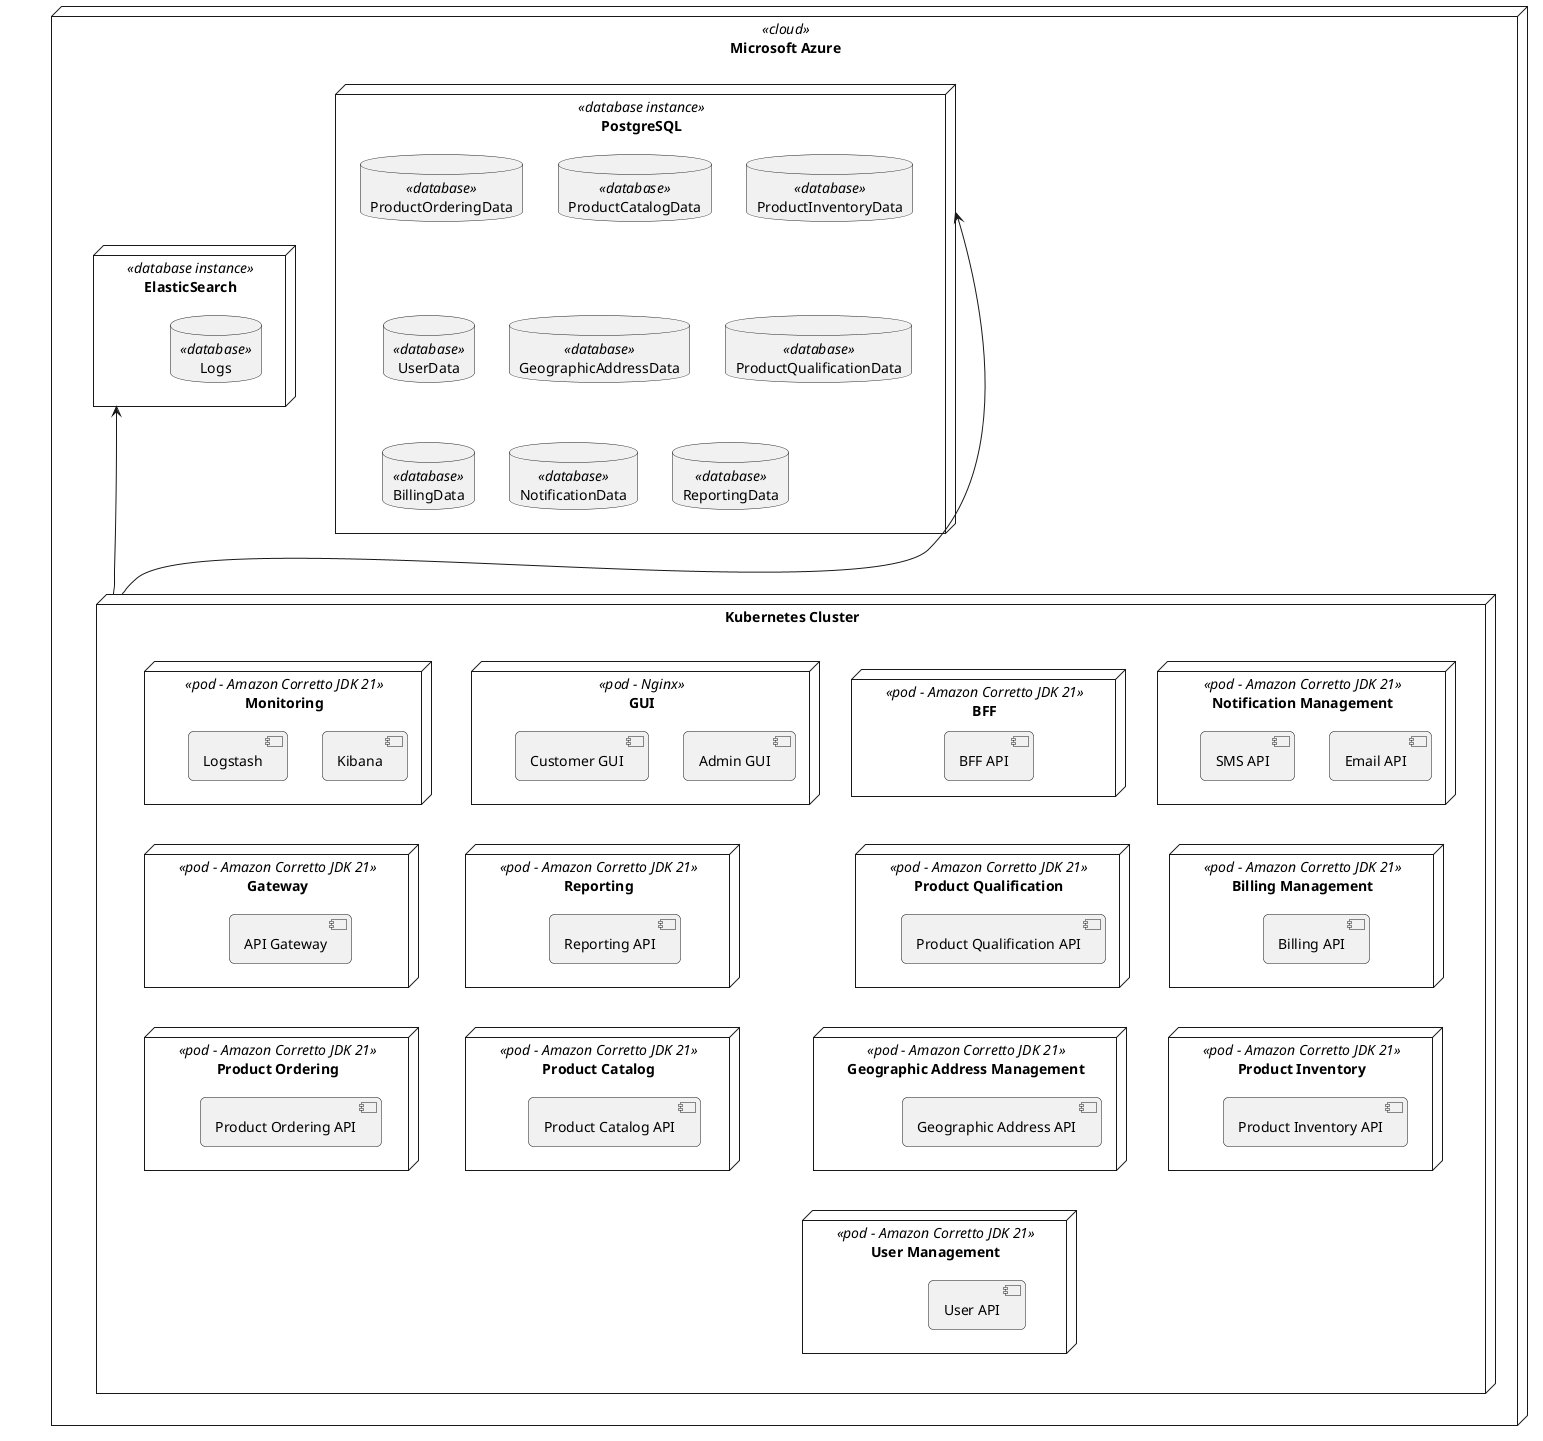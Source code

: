 @startuml
skinparam roundCorner 10

node "Microsoft Azure" <<cloud>> {
    node "Kubernetes Cluster" {
        node "Product Ordering" <<pod - Amazon Corretto JDK 21>> {
            component "Product Ordering API"
        }
        node "Product Catalog" <<pod - Amazon Corretto JDK 21>> {
            component "Product Catalog API"
        }
        node "Product Inventory" <<pod - Amazon Corretto JDK 21>> {
            component "Product Inventory API"
        }
        node "User Management" <<pod - Amazon Corretto JDK 21>> {
            component "User API"
        }
        node "Geographic Address Management" <<pod - Amazon Corretto JDK 21>> {
            component "Geographic Address API"
        }
        node "Product Qualification" <<pod - Amazon Corretto JDK 21>> {
            component "Product Qualification API"
        }
        node "Billing Management" <<pod - Amazon Corretto JDK 21>> {
            component "Billing API"
        }
        node "Notification Management" <<pod - Amazon Corretto JDK 21>> {
            component "Email API"
            component "SMS API"
        }
        node "Reporting" <<pod - Amazon Corretto JDK 21>> {
            component "Reporting API"
        }
        node "BFF" <<pod - Amazon Corretto JDK 21>> {
            component "BFF API"
        }
        node "Gateway" <<pod - Amazon Corretto JDK 21>> {
            component "API Gateway"
        }
        node "GUI" <<pod - Nginx>> {
            component "Admin GUI"
            component "Customer GUI"
        }
        node "Monitoring" <<pod - Amazon Corretto JDK 21>> {
            component "Kibana"
            component "Logstash"
        }
    }
    node ElasticSearch <<database instance>> {
        database Logs <<database>>
    }

    node PostgreSQL <<database instance>> {
        database ProductOrderingData <<database>>
        database ProductCatalogData <<database>>
        database ProductInventoryData <<database>>
        database UserData <<database>>
        database GeographicAddressData <<database>>
        database ProductQualificationData <<database>>
        database BillingData <<database>>
        database NotificationData <<database>>
        database ReportingData <<database>>
    }
}

"Kubernetes Cluster" -down-> ElasticSearch
"Kubernetes Cluster" -> PostgreSQL

' Layout ---------------------------------------------------
"Monitoring" -[hidden]-> Gateway
GUI -[hidden]-> "Reporting"
"Notification Management" -[hidden]-> "Billing Management"
"Notification Management" -[hidden]-> "Product Qualification"
"Product Qualification" -[hidden]-> "Geographic Address Management"
Gateway -[hidden]-> "Product Ordering"
"Reporting" -[hidden]-> "Product Catalog"
"Billing Management" -[hidden]-> "Product Inventory"
"Geographic Address Management" -[hidden]-> "User Management"
[Product Ordering] -[hidden]u------> "PostgreSQL"
"Kubernetes Cluster" -[hidden]u---> ElasticSearch
' -----------------------------------------------------------
@enduml